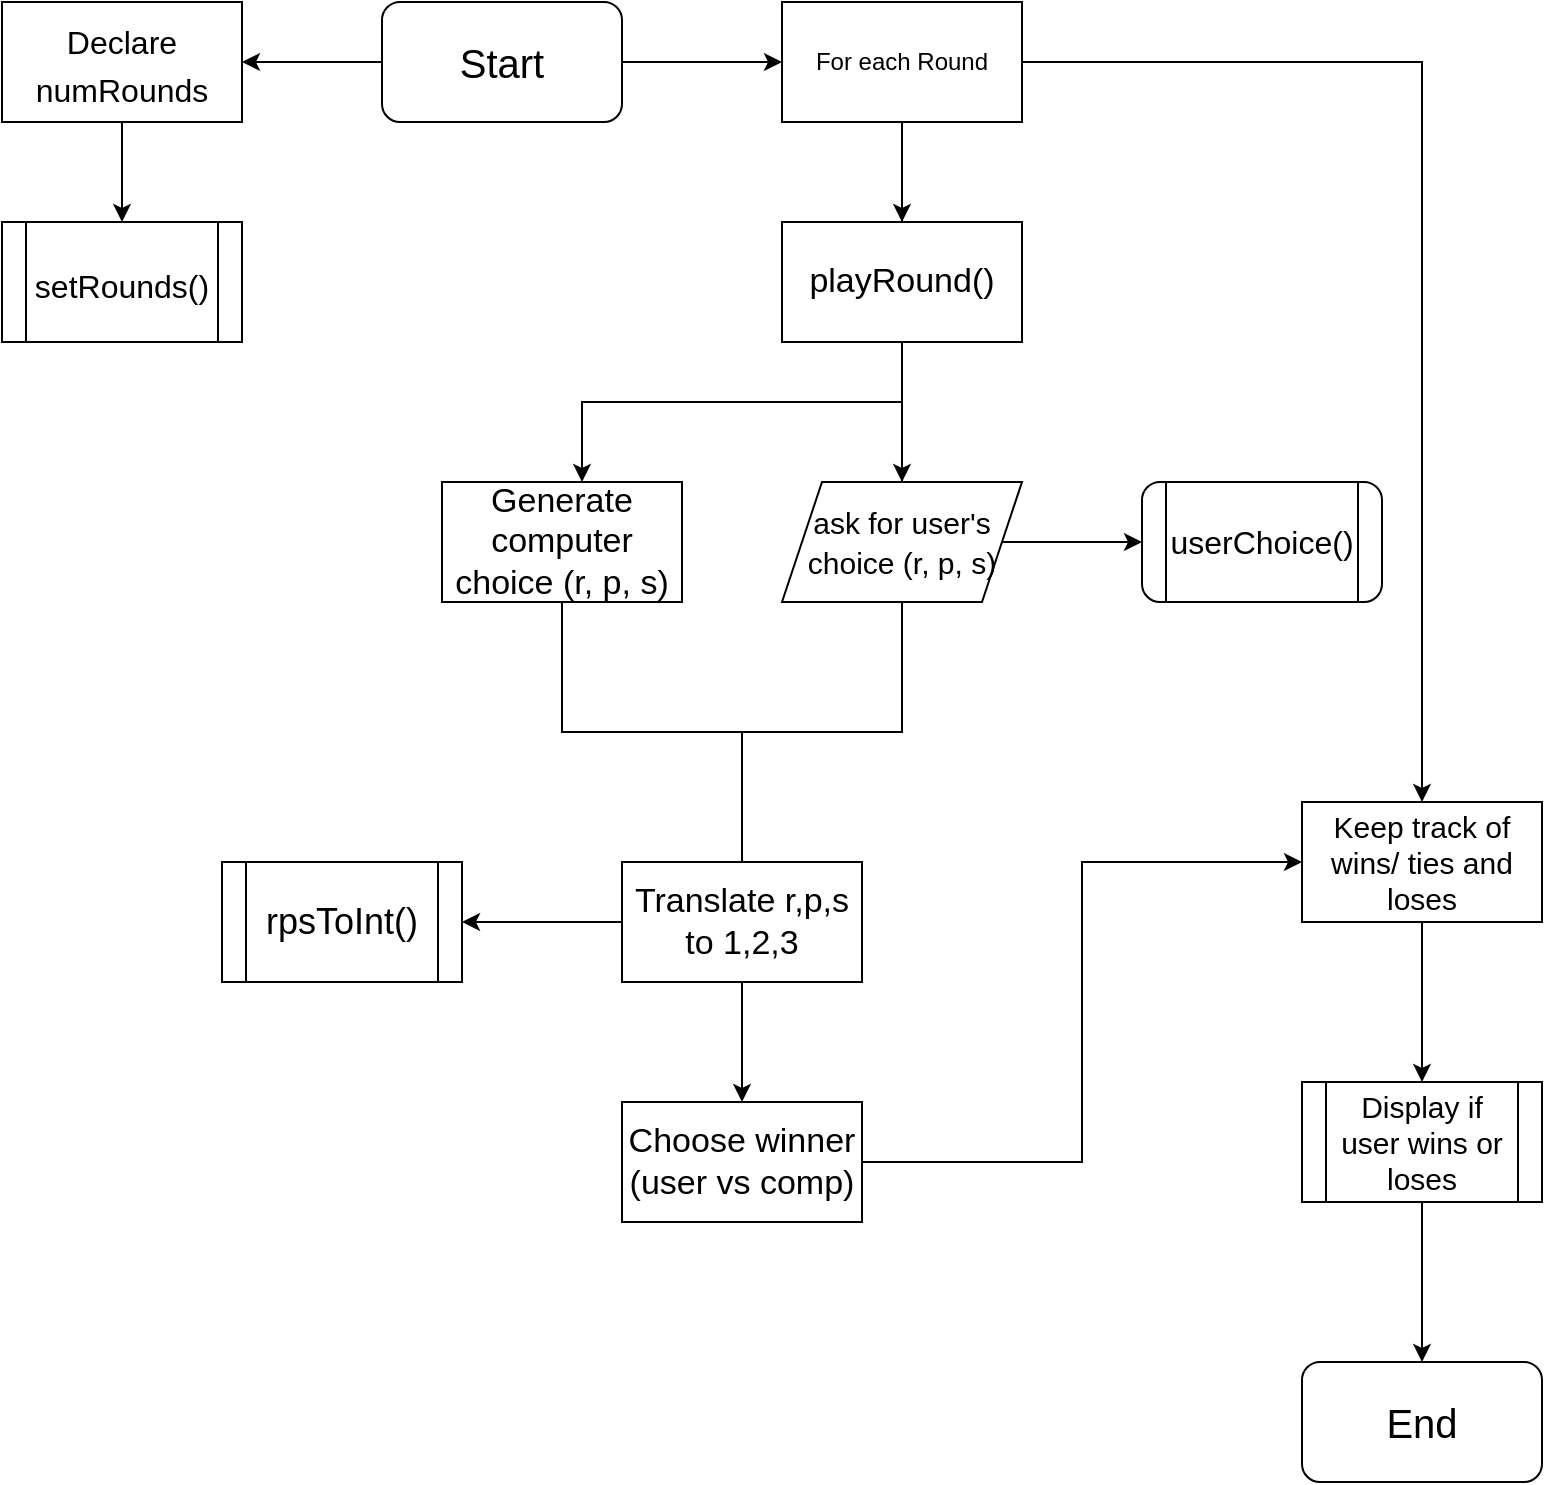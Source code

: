 <mxfile version="15.6.0" type="device"><diagram id="0r_WQ_bppwKvMqgVc6Fx" name="Page-1"><mxGraphModel dx="1422" dy="800" grid="1" gridSize="10" guides="1" tooltips="1" connect="1" arrows="1" fold="1" page="1" pageScale="1" pageWidth="850" pageHeight="1100" math="0" shadow="0"><root><mxCell id="0"/><mxCell id="1" parent="0"/><mxCell id="MbmWR6eIAcmW-qkqs3oD-13" value="" style="edgeStyle=orthogonalEdgeStyle;rounded=0;orthogonalLoop=1;jettySize=auto;html=1;fontSize=10;" parent="1" source="MbmWR6eIAcmW-qkqs3oD-1" target="MbmWR6eIAcmW-qkqs3oD-12" edge="1"><mxGeometry relative="1" as="geometry"/></mxCell><mxCell id="MbmWR6eIAcmW-qkqs3oD-1" value="&lt;font style=&quot;font-size: 20px&quot;&gt;Start&lt;/font&gt;" style="rounded=1;whiteSpace=wrap;html=1;" parent="1" vertex="1"><mxGeometry x="210" y="30" width="120" height="60" as="geometry"/></mxCell><mxCell id="MbmWR6eIAcmW-qkqs3oD-3" value="" style="endArrow=classic;html=1;rounded=0;fontSize=20;exitX=0;exitY=0.5;exitDx=0;exitDy=0;entryX=1;entryY=0.5;entryDx=0;entryDy=0;" parent="1" source="MbmWR6eIAcmW-qkqs3oD-1" edge="1" target="MbmWR6eIAcmW-qkqs3oD-5"><mxGeometry width="50" height="50" relative="1" as="geometry"><mxPoint x="240" y="140" as="sourcePoint"/><mxPoint x="270" y="140" as="targetPoint"/></mxGeometry></mxCell><mxCell id="MbmWR6eIAcmW-qkqs3oD-7" value="" style="edgeStyle=orthogonalEdgeStyle;rounded=0;orthogonalLoop=1;jettySize=auto;html=1;fontSize=16;" parent="1" source="MbmWR6eIAcmW-qkqs3oD-5" target="MbmWR6eIAcmW-qkqs3oD-6" edge="1"><mxGeometry relative="1" as="geometry"/></mxCell><mxCell id="MbmWR6eIAcmW-qkqs3oD-5" value="&lt;font style=&quot;font-size: 16px&quot;&gt;Declare numRounds&lt;/font&gt;" style="rounded=0;whiteSpace=wrap;html=1;fontSize=20;" parent="1" vertex="1"><mxGeometry x="20" y="30" width="120" height="60" as="geometry"/></mxCell><mxCell id="MbmWR6eIAcmW-qkqs3oD-6" value="&lt;font style=&quot;font-size: 16px&quot;&gt;setRounds()&lt;/font&gt;" style="shape=process;whiteSpace=wrap;html=1;backgroundOutline=1;rounded=0;fontSize=20;" parent="1" vertex="1"><mxGeometry x="20" y="140" width="120" height="60" as="geometry"/></mxCell><mxCell id="cyzKu5MyR1v-hJRLPdvW-2" value="" style="edgeStyle=orthogonalEdgeStyle;rounded=0;orthogonalLoop=1;jettySize=auto;html=1;" edge="1" parent="1" source="MbmWR6eIAcmW-qkqs3oD-12"><mxGeometry relative="1" as="geometry"><mxPoint x="470" y="150" as="targetPoint"/></mxGeometry></mxCell><mxCell id="cyzKu5MyR1v-hJRLPdvW-4" value="" style="edgeStyle=orthogonalEdgeStyle;rounded=0;orthogonalLoop=1;jettySize=auto;html=1;" edge="1" parent="1" source="MbmWR6eIAcmW-qkqs3oD-12" target="cyzKu5MyR1v-hJRLPdvW-3"><mxGeometry relative="1" as="geometry"/></mxCell><mxCell id="cyzKu5MyR1v-hJRLPdvW-23" style="edgeStyle=orthogonalEdgeStyle;rounded=0;orthogonalLoop=1;jettySize=auto;html=1;exitX=1;exitY=0.5;exitDx=0;exitDy=0;fontSize=15;" edge="1" parent="1" source="MbmWR6eIAcmW-qkqs3oD-12" target="cyzKu5MyR1v-hJRLPdvW-24"><mxGeometry relative="1" as="geometry"><mxPoint x="750" y="450" as="targetPoint"/></mxGeometry></mxCell><mxCell id="MbmWR6eIAcmW-qkqs3oD-12" value="For each Round" style="whiteSpace=wrap;html=1;rounded=0;" parent="1" vertex="1"><mxGeometry x="410" y="30" width="120" height="60" as="geometry"/></mxCell><mxCell id="cyzKu5MyR1v-hJRLPdvW-6" value="" style="edgeStyle=orthogonalEdgeStyle;rounded=0;orthogonalLoop=1;jettySize=auto;html=1;fontSize=17;" edge="1" parent="1" source="cyzKu5MyR1v-hJRLPdvW-3" target="cyzKu5MyR1v-hJRLPdvW-5"><mxGeometry relative="1" as="geometry"/></mxCell><mxCell id="cyzKu5MyR1v-hJRLPdvW-10" value="" style="edgeStyle=orthogonalEdgeStyle;rounded=0;orthogonalLoop=1;jettySize=auto;html=1;fontSize=16;" edge="1" parent="1" source="cyzKu5MyR1v-hJRLPdvW-3" target="cyzKu5MyR1v-hJRLPdvW-9"><mxGeometry relative="1" as="geometry"><Array as="points"><mxPoint x="470" y="230"/><mxPoint x="310" y="230"/></Array></mxGeometry></mxCell><mxCell id="cyzKu5MyR1v-hJRLPdvW-12" value="" style="edgeStyle=orthogonalEdgeStyle;rounded=0;orthogonalLoop=1;jettySize=auto;html=1;fontSize=16;startArrow=none;" edge="1" parent="1" source="cyzKu5MyR1v-hJRLPdvW-5"><mxGeometry relative="1" as="geometry"><mxPoint x="470" y="280" as="targetPoint"/></mxGeometry></mxCell><mxCell id="cyzKu5MyR1v-hJRLPdvW-3" value="&lt;font style=&quot;font-size: 17px&quot;&gt;playRound()&lt;/font&gt;" style="whiteSpace=wrap;html=1;rounded=0;" vertex="1" parent="1"><mxGeometry x="410" y="140" width="120" height="60" as="geometry"/></mxCell><mxCell id="cyzKu5MyR1v-hJRLPdvW-8" value="" style="edgeStyle=orthogonalEdgeStyle;rounded=0;orthogonalLoop=1;jettySize=auto;html=1;fontSize=17;" edge="1" parent="1" source="cyzKu5MyR1v-hJRLPdvW-5" target="cyzKu5MyR1v-hJRLPdvW-7"><mxGeometry relative="1" as="geometry"/></mxCell><mxCell id="cyzKu5MyR1v-hJRLPdvW-7" value="&lt;font style=&quot;font-size: 16px&quot;&gt;userChoice()&lt;/font&gt;" style="shape=process;whiteSpace=wrap;html=1;backgroundOutline=1;rounded=1;" vertex="1" parent="1"><mxGeometry x="590" y="270" width="120" height="60" as="geometry"/></mxCell><mxCell id="cyzKu5MyR1v-hJRLPdvW-9" value="&lt;span style=&quot;font-size: 17px&quot;&gt;Generate computer choice (r, p, s)&lt;/span&gt;" style="whiteSpace=wrap;html=1;rounded=0;" vertex="1" parent="1"><mxGeometry x="240" y="270" width="120" height="60" as="geometry"/></mxCell><mxCell id="cyzKu5MyR1v-hJRLPdvW-16" style="edgeStyle=orthogonalEdgeStyle;rounded=0;orthogonalLoop=1;jettySize=auto;html=1;entryX=0.5;entryY=0;entryDx=0;entryDy=0;fontSize=16;startArrow=none;" edge="1" parent="1" source="cyzKu5MyR1v-hJRLPdvW-30" target="cyzKu5MyR1v-hJRLPdvW-14"><mxGeometry relative="1" as="geometry"/></mxCell><mxCell id="cyzKu5MyR1v-hJRLPdvW-5" value="&lt;font style=&quot;font-size: 15px&quot;&gt;ask for user's choice (r, p, s)&lt;/font&gt;" style="shape=parallelogram;perimeter=parallelogramPerimeter;whiteSpace=wrap;html=1;fixedSize=1;rounded=0;fontSize=16;" vertex="1" parent="1"><mxGeometry x="410" y="270" width="120" height="60" as="geometry"/></mxCell><mxCell id="cyzKu5MyR1v-hJRLPdvW-13" value="" style="edgeStyle=orthogonalEdgeStyle;rounded=0;orthogonalLoop=1;jettySize=auto;html=1;fontSize=16;endArrow=none;" edge="1" parent="1" source="cyzKu5MyR1v-hJRLPdvW-3" target="cyzKu5MyR1v-hJRLPdvW-5"><mxGeometry relative="1" as="geometry"><mxPoint x="470" y="200" as="sourcePoint"/><mxPoint x="470" y="280" as="targetPoint"/></mxGeometry></mxCell><mxCell id="cyzKu5MyR1v-hJRLPdvW-25" style="edgeStyle=orthogonalEdgeStyle;rounded=0;orthogonalLoop=1;jettySize=auto;html=1;exitX=1;exitY=0.5;exitDx=0;exitDy=0;entryX=0;entryY=0.5;entryDx=0;entryDy=0;fontSize=15;" edge="1" parent="1" source="cyzKu5MyR1v-hJRLPdvW-14" target="cyzKu5MyR1v-hJRLPdvW-24"><mxGeometry relative="1" as="geometry"/></mxCell><mxCell id="cyzKu5MyR1v-hJRLPdvW-14" value="&lt;span style=&quot;font-size: 17px&quot;&gt;Choose winner (user vs comp)&lt;/span&gt;" style="whiteSpace=wrap;html=1;rounded=0;" vertex="1" parent="1"><mxGeometry x="330" y="580" width="120" height="60" as="geometry"/></mxCell><mxCell id="cyzKu5MyR1v-hJRLPdvW-27" value="" style="edgeStyle=orthogonalEdgeStyle;rounded=0;orthogonalLoop=1;jettySize=auto;html=1;fontSize=15;" edge="1" parent="1" source="cyzKu5MyR1v-hJRLPdvW-24"><mxGeometry relative="1" as="geometry"><mxPoint x="730" y="570" as="targetPoint"/></mxGeometry></mxCell><mxCell id="cyzKu5MyR1v-hJRLPdvW-24" value="Keep track of wins/ ties and loses" style="rounded=0;whiteSpace=wrap;html=1;fontSize=15;" vertex="1" parent="1"><mxGeometry x="670" y="430" width="120" height="60" as="geometry"/></mxCell><mxCell id="cyzKu5MyR1v-hJRLPdvW-37" value="" style="edgeStyle=orthogonalEdgeStyle;rounded=0;orthogonalLoop=1;jettySize=auto;html=1;fontSize=18;" edge="1" parent="1" source="cyzKu5MyR1v-hJRLPdvW-29" target="cyzKu5MyR1v-hJRLPdvW-36"><mxGeometry relative="1" as="geometry"/></mxCell><mxCell id="cyzKu5MyR1v-hJRLPdvW-29" value="Display if user wins or loses" style="shape=process;whiteSpace=wrap;html=1;backgroundOutline=1;rounded=0;fontSize=15;" vertex="1" parent="1"><mxGeometry x="670" y="570" width="120" height="60" as="geometry"/></mxCell><mxCell id="cyzKu5MyR1v-hJRLPdvW-31" value="" style="edgeStyle=orthogonalEdgeStyle;rounded=0;orthogonalLoop=1;jettySize=auto;html=1;entryX=0.5;entryY=0;entryDx=0;entryDy=0;fontSize=16;endArrow=none;" edge="1" parent="1" source="cyzKu5MyR1v-hJRLPdvW-5" target="cyzKu5MyR1v-hJRLPdvW-30"><mxGeometry relative="1" as="geometry"><mxPoint x="470" y="330" as="sourcePoint"/><mxPoint x="390" y="550" as="targetPoint"/></mxGeometry></mxCell><mxCell id="cyzKu5MyR1v-hJRLPdvW-35" value="" style="edgeStyle=orthogonalEdgeStyle;rounded=0;orthogonalLoop=1;jettySize=auto;html=1;fontSize=17;" edge="1" parent="1" source="cyzKu5MyR1v-hJRLPdvW-30" target="cyzKu5MyR1v-hJRLPdvW-34"><mxGeometry relative="1" as="geometry"/></mxCell><mxCell id="cyzKu5MyR1v-hJRLPdvW-30" value="&lt;font style=&quot;font-size: 17px&quot;&gt;Translate r,p,s to 1,2,3&lt;/font&gt;" style="rounded=0;whiteSpace=wrap;html=1;fontSize=15;" vertex="1" parent="1"><mxGeometry x="330" y="460" width="120" height="60" as="geometry"/></mxCell><mxCell id="cyzKu5MyR1v-hJRLPdvW-33" value="" style="edgeStyle=orthogonalEdgeStyle;rounded=0;orthogonalLoop=1;jettySize=auto;html=1;fontSize=16;endArrow=none;" edge="1" parent="1" source="cyzKu5MyR1v-hJRLPdvW-9" target="cyzKu5MyR1v-hJRLPdvW-30"><mxGeometry relative="1" as="geometry"><mxPoint x="300" y="330" as="sourcePoint"/><mxPoint x="390" y="550" as="targetPoint"/><Array as="points"/></mxGeometry></mxCell><mxCell id="cyzKu5MyR1v-hJRLPdvW-34" value="&lt;font style=&quot;font-size: 18px&quot;&gt;rpsToInt()&lt;/font&gt;" style="shape=process;whiteSpace=wrap;html=1;backgroundOutline=1;rounded=0;fontSize=15;" vertex="1" parent="1"><mxGeometry x="130" y="460" width="120" height="60" as="geometry"/></mxCell><mxCell id="cyzKu5MyR1v-hJRLPdvW-36" value="&lt;font style=&quot;font-size: 20px&quot;&gt;End&lt;/font&gt;" style="whiteSpace=wrap;html=1;rounded=1;fontSize=15;" vertex="1" parent="1"><mxGeometry x="670" y="710" width="120" height="60" as="geometry"/></mxCell></root></mxGraphModel></diagram></mxfile>